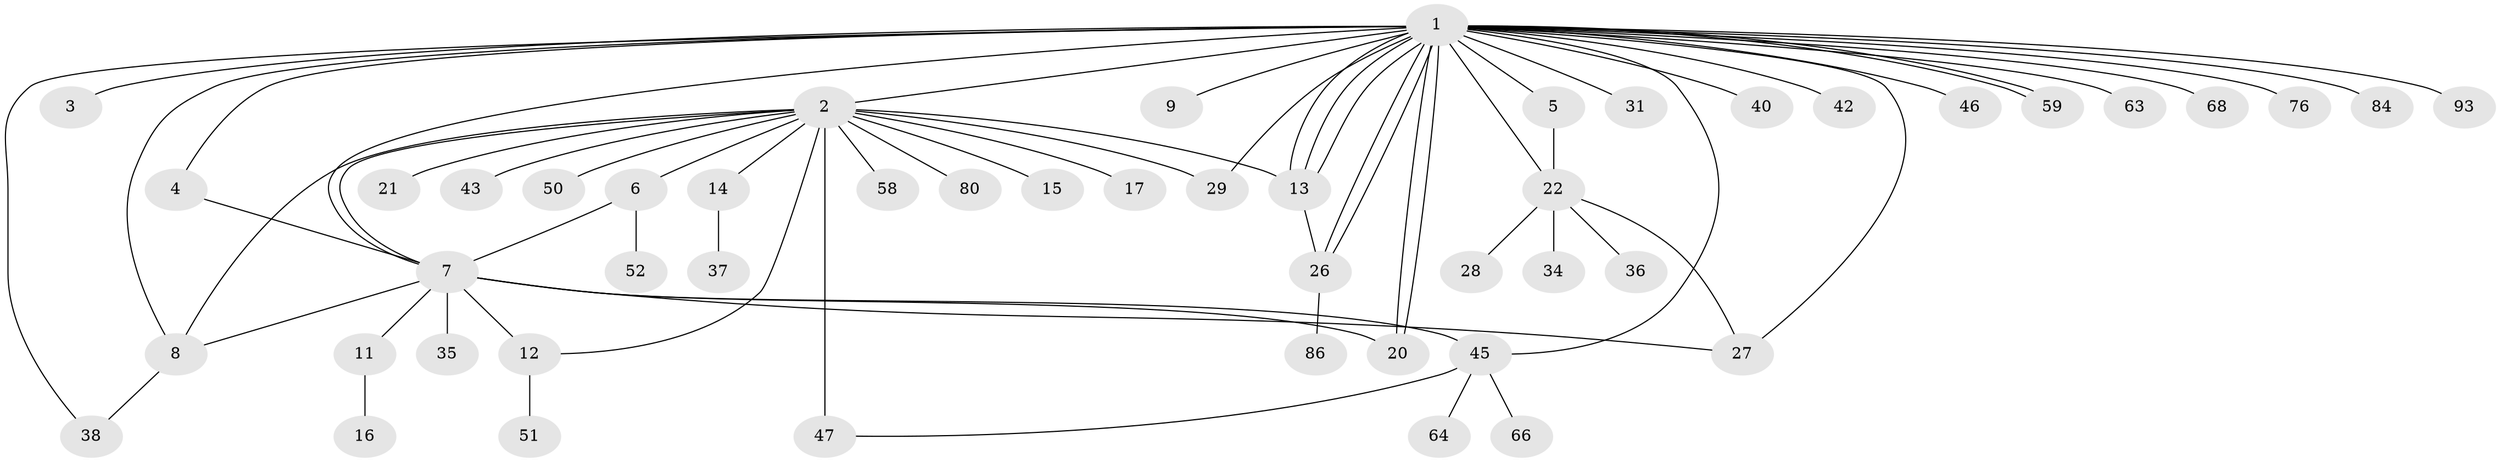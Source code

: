 // original degree distribution, {31: 0.01020408163265306, 17: 0.01020408163265306, 1: 0.5408163265306123, 2: 0.20408163265306123, 3: 0.14285714285714285, 10: 0.01020408163265306, 6: 0.02040816326530612, 7: 0.030612244897959183, 8: 0.01020408163265306, 4: 0.02040816326530612}
// Generated by graph-tools (version 1.1) at 2025/14/03/09/25 04:14:22]
// undirected, 49 vertices, 69 edges
graph export_dot {
graph [start="1"]
  node [color=gray90,style=filled];
  1;
  2;
  3;
  4;
  5;
  6;
  7 [super="+24+10+83+90+95+18+49"];
  8 [super="+19"];
  9;
  11;
  12 [super="+89+85+57+32"];
  13 [super="+97+48"];
  14 [super="+62"];
  15 [super="+61"];
  16;
  17 [super="+41+33"];
  20;
  21;
  22;
  26 [super="+44"];
  27 [super="+60"];
  28;
  29;
  31;
  34;
  35 [super="+72"];
  36 [super="+88"];
  37 [super="+55"];
  38;
  40 [super="+91"];
  42;
  43;
  45 [super="+67+56"];
  46 [super="+75"];
  47 [super="+69+98"];
  50;
  51;
  52;
  58;
  59;
  63;
  64;
  66 [super="+78+87"];
  68 [super="+92"];
  76;
  80;
  84;
  86;
  93;
  1 -- 2;
  1 -- 3;
  1 -- 4;
  1 -- 5;
  1 -- 7 [weight=2];
  1 -- 8;
  1 -- 9;
  1 -- 13;
  1 -- 13;
  1 -- 13;
  1 -- 20;
  1 -- 20;
  1 -- 22;
  1 -- 26;
  1 -- 26;
  1 -- 29;
  1 -- 31;
  1 -- 38;
  1 -- 40;
  1 -- 42;
  1 -- 45;
  1 -- 46;
  1 -- 59;
  1 -- 59;
  1 -- 63;
  1 -- 68;
  1 -- 76;
  1 -- 84;
  1 -- 93;
  1 -- 27;
  2 -- 6;
  2 -- 7;
  2 -- 8;
  2 -- 12;
  2 -- 13;
  2 -- 14;
  2 -- 15;
  2 -- 17;
  2 -- 21;
  2 -- 29;
  2 -- 43;
  2 -- 47 [weight=2];
  2 -- 50;
  2 -- 58;
  2 -- 80;
  4 -- 7;
  5 -- 22;
  6 -- 52;
  6 -- 7;
  7 -- 11;
  7 -- 27;
  7 -- 35;
  7 -- 8;
  7 -- 12 [weight=2];
  7 -- 45;
  7 -- 20;
  8 -- 38;
  11 -- 16;
  12 -- 51;
  13 -- 26;
  14 -- 37;
  22 -- 28;
  22 -- 34;
  22 -- 36;
  22 -- 27;
  26 -- 86;
  45 -- 64;
  45 -- 66;
  45 -- 47;
}
